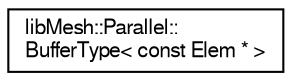 digraph "Graphical Class Hierarchy"
{
  edge [fontname="FreeSans",fontsize="10",labelfontname="FreeSans",labelfontsize="10"];
  node [fontname="FreeSans",fontsize="10",shape=record];
  rankdir="LR";
  Node1 [label="libMesh::Parallel::\lBufferType\< const Elem * \>",height=0.2,width=0.4,color="black", fillcolor="white", style="filled",URL="$structlibMesh_1_1Parallel_1_1BufferType_3_01const_01Elem_01_5_01_4.html"];
}

